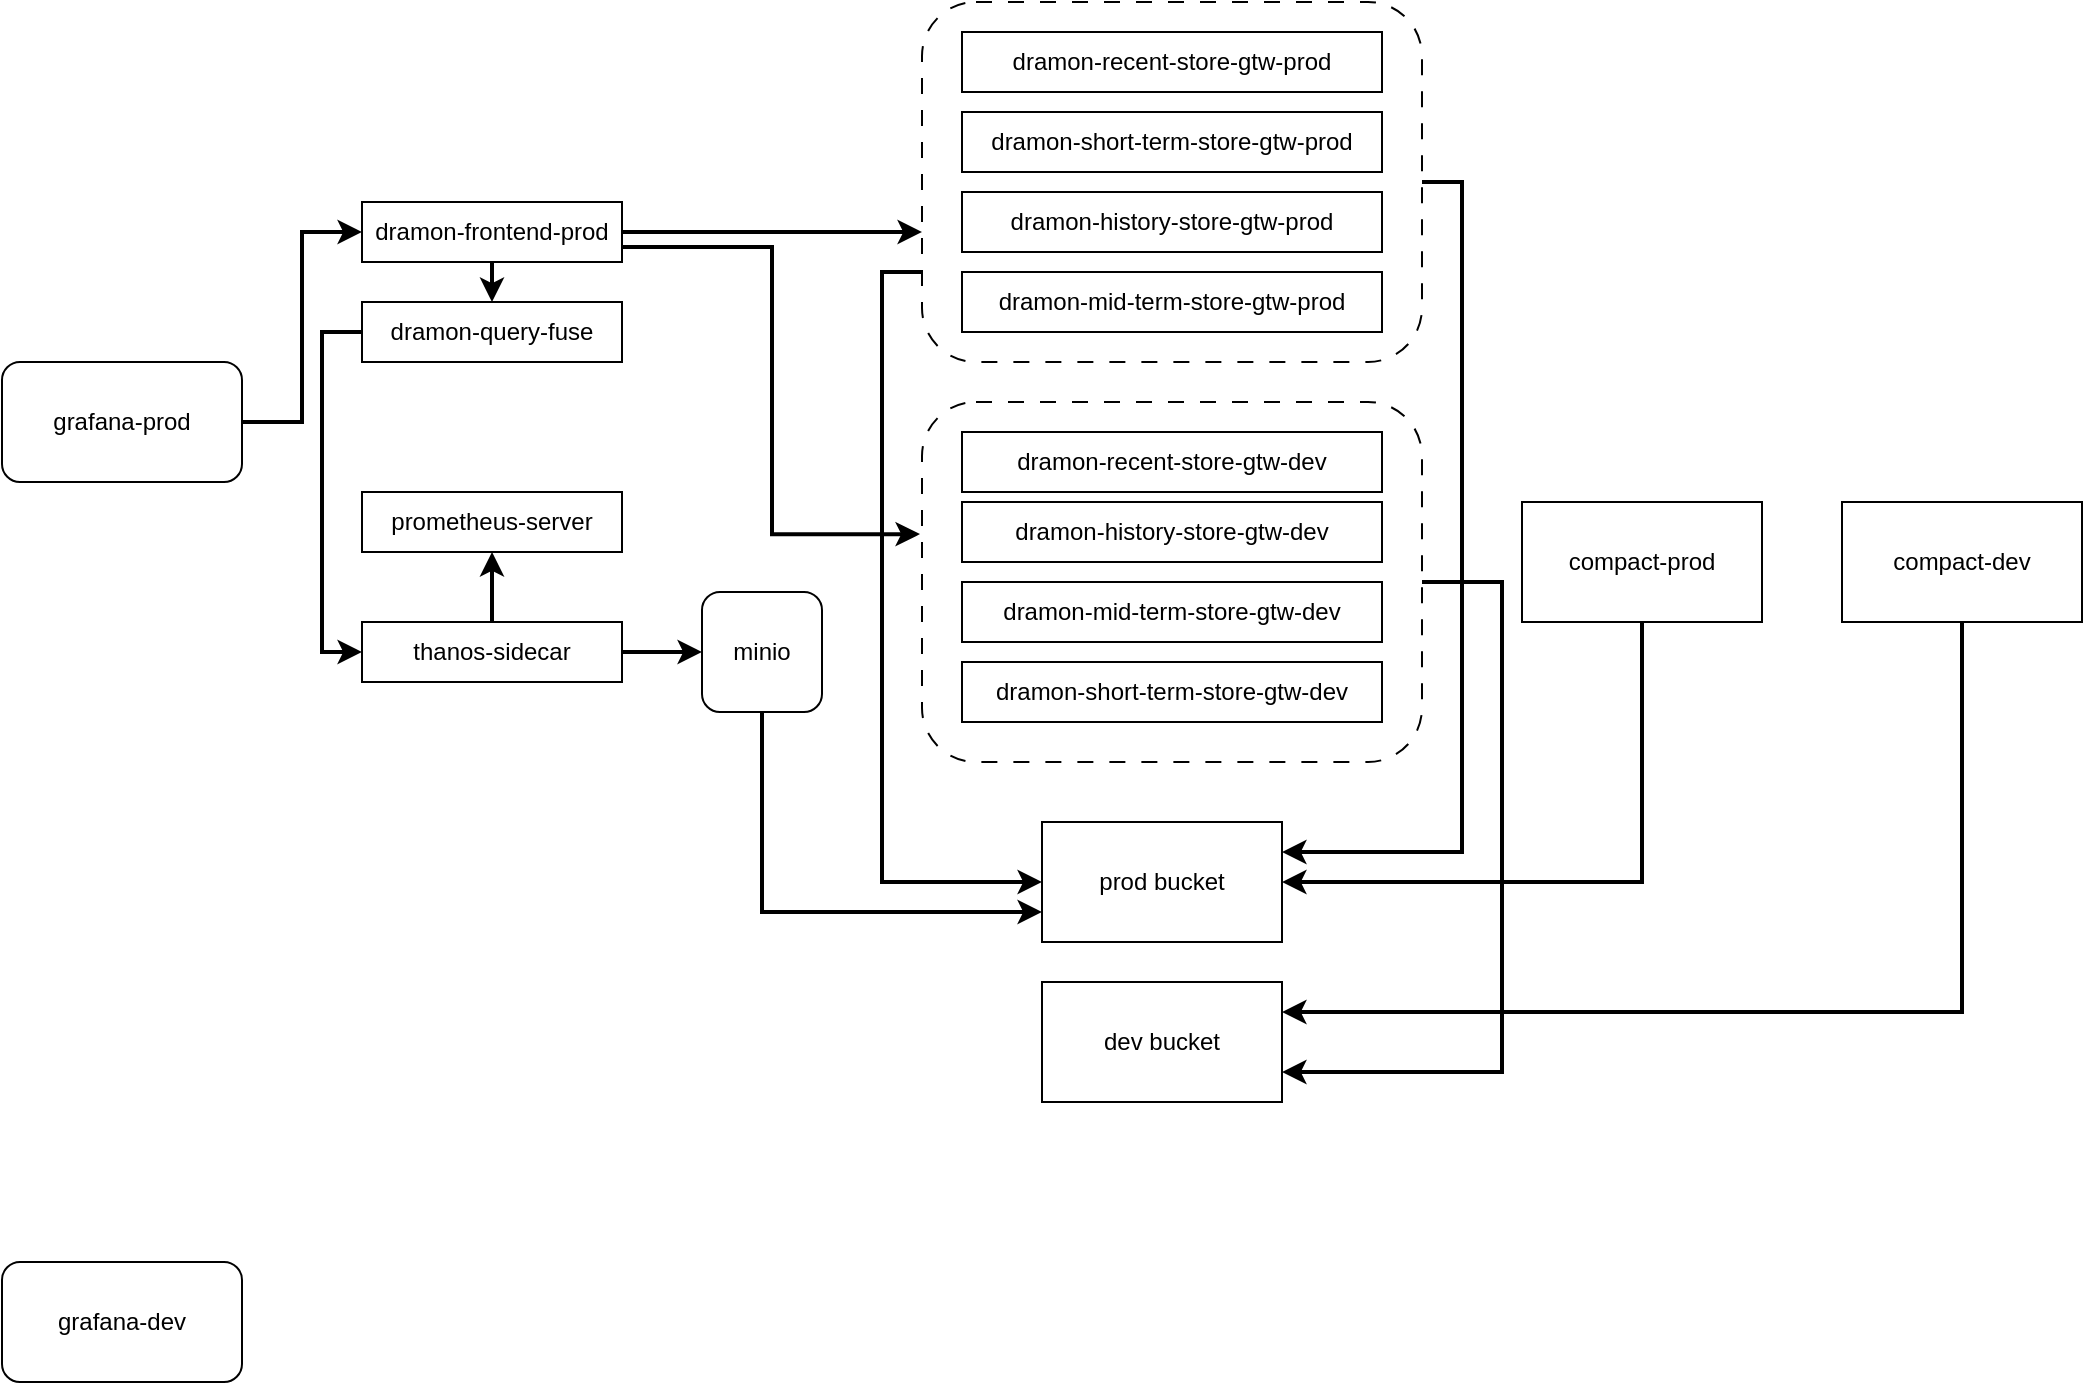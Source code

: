 <mxfile version="21.2.1" type="github">
  <diagram name="Page-1" id="c7558073-3199-34d8-9f00-42111426c3f3">
    <mxGraphModel dx="880" dy="452" grid="1" gridSize="10" guides="1" tooltips="1" connect="1" arrows="1" fold="1" page="1" pageScale="1" pageWidth="826" pageHeight="1169" background="none" math="0" shadow="0">
      <root>
        <mxCell id="0" />
        <mxCell id="1" parent="0" />
        <mxCell id="u2j_IW3laRriKSuZbmPG-135" style="edgeStyle=orthogonalEdgeStyle;rounded=0;orthogonalLoop=1;jettySize=auto;html=1;exitX=1;exitY=0.5;exitDx=0;exitDy=0;entryX=1;entryY=0.75;entryDx=0;entryDy=0;strokeWidth=2;" edge="1" parent="1" source="u2j_IW3laRriKSuZbmPG-108" target="u2j_IW3laRriKSuZbmPG-121">
          <mxGeometry relative="1" as="geometry">
            <Array as="points">
              <mxPoint x="760" y="660" />
              <mxPoint x="760" y="905" />
            </Array>
          </mxGeometry>
        </mxCell>
        <mxCell id="u2j_IW3laRriKSuZbmPG-108" value="" style="rounded=1;whiteSpace=wrap;html=1;dashed=1;dashPattern=8 8;" vertex="1" parent="1">
          <mxGeometry x="470" y="570" width="250" height="180" as="geometry" />
        </mxCell>
        <mxCell id="u2j_IW3laRriKSuZbmPG-122" style="edgeStyle=orthogonalEdgeStyle;rounded=0;orthogonalLoop=1;jettySize=auto;html=1;exitX=0;exitY=0.75;exitDx=0;exitDy=0;entryX=0;entryY=0.5;entryDx=0;entryDy=0;strokeWidth=2;" edge="1" parent="1" source="u2j_IW3laRriKSuZbmPG-106" target="u2j_IW3laRriKSuZbmPG-120">
          <mxGeometry relative="1" as="geometry" />
        </mxCell>
        <mxCell id="u2j_IW3laRriKSuZbmPG-134" style="edgeStyle=orthogonalEdgeStyle;rounded=0;orthogonalLoop=1;jettySize=auto;html=1;exitX=1;exitY=0.5;exitDx=0;exitDy=0;entryX=1;entryY=0.25;entryDx=0;entryDy=0;strokeWidth=2;" edge="1" parent="1" source="u2j_IW3laRriKSuZbmPG-106" target="u2j_IW3laRriKSuZbmPG-120">
          <mxGeometry relative="1" as="geometry" />
        </mxCell>
        <mxCell id="u2j_IW3laRriKSuZbmPG-106" value="" style="rounded=1;whiteSpace=wrap;html=1;dashed=1;dashPattern=8 8;" vertex="1" parent="1">
          <mxGeometry x="470" y="370" width="250" height="180" as="geometry" />
        </mxCell>
        <mxCell id="u2j_IW3laRriKSuZbmPG-115" style="edgeStyle=orthogonalEdgeStyle;rounded=0;orthogonalLoop=1;jettySize=auto;html=1;exitX=1;exitY=0.5;exitDx=0;exitDy=0;entryX=0;entryY=0.5;entryDx=0;entryDy=0;strokeWidth=2;" edge="1" parent="1" source="u2j_IW3laRriKSuZbmPG-96" target="u2j_IW3laRriKSuZbmPG-110">
          <mxGeometry relative="1" as="geometry" />
        </mxCell>
        <mxCell id="u2j_IW3laRriKSuZbmPG-96" value="grafana-prod" style="rounded=1;whiteSpace=wrap;html=1;" vertex="1" parent="1">
          <mxGeometry x="10" y="550" width="120" height="60" as="geometry" />
        </mxCell>
        <mxCell id="u2j_IW3laRriKSuZbmPG-97" value="grafana-dev" style="rounded=1;whiteSpace=wrap;html=1;" vertex="1" parent="1">
          <mxGeometry x="10" y="1000" width="120" height="60" as="geometry" />
        </mxCell>
        <mxCell id="u2j_IW3laRriKSuZbmPG-98" value="dramon-history-store-gtw-prod" style="rounded=0;whiteSpace=wrap;html=1;" vertex="1" parent="1">
          <mxGeometry x="490" y="465" width="210" height="30" as="geometry" />
        </mxCell>
        <mxCell id="u2j_IW3laRriKSuZbmPG-99" value="dramon-short-term-store-gtw-prod" style="rounded=0;whiteSpace=wrap;html=1;" vertex="1" parent="1">
          <mxGeometry x="490" y="425" width="210" height="30" as="geometry" />
        </mxCell>
        <mxCell id="u2j_IW3laRriKSuZbmPG-100" value="dramon-recent-store-gtw-prod" style="rounded=0;whiteSpace=wrap;html=1;" vertex="1" parent="1">
          <mxGeometry x="490" y="385" width="210" height="30" as="geometry" />
        </mxCell>
        <mxCell id="u2j_IW3laRriKSuZbmPG-101" value="dramon-mid-term-store-gtw-prod" style="rounded=0;whiteSpace=wrap;html=1;" vertex="1" parent="1">
          <mxGeometry x="490" y="505" width="210" height="30" as="geometry" />
        </mxCell>
        <mxCell id="u2j_IW3laRriKSuZbmPG-102" value="dramon-recent-store-gtw-dev" style="rounded=0;whiteSpace=wrap;html=1;" vertex="1" parent="1">
          <mxGeometry x="490" y="585" width="210" height="30" as="geometry" />
        </mxCell>
        <mxCell id="u2j_IW3laRriKSuZbmPG-103" value="dramon-history-store-gtw-dev" style="rounded=0;whiteSpace=wrap;html=1;" vertex="1" parent="1">
          <mxGeometry x="490" y="620" width="210" height="30" as="geometry" />
        </mxCell>
        <mxCell id="u2j_IW3laRriKSuZbmPG-104" value="dramon-mid-term-store-gtw-dev" style="rounded=0;whiteSpace=wrap;html=1;" vertex="1" parent="1">
          <mxGeometry x="490" y="660" width="210" height="30" as="geometry" />
        </mxCell>
        <mxCell id="u2j_IW3laRriKSuZbmPG-105" value="dramon-short-term-store-gtw-dev" style="rounded=0;whiteSpace=wrap;html=1;" vertex="1" parent="1">
          <mxGeometry x="490" y="700" width="210" height="30" as="geometry" />
        </mxCell>
        <mxCell id="u2j_IW3laRriKSuZbmPG-133" style="edgeStyle=orthogonalEdgeStyle;rounded=0;orthogonalLoop=1;jettySize=auto;html=1;exitX=0.5;exitY=1;exitDx=0;exitDy=0;entryX=0;entryY=0.75;entryDx=0;entryDy=0;strokeWidth=2;" edge="1" parent="1" source="u2j_IW3laRriKSuZbmPG-109" target="u2j_IW3laRriKSuZbmPG-120">
          <mxGeometry relative="1" as="geometry" />
        </mxCell>
        <mxCell id="u2j_IW3laRriKSuZbmPG-109" value="minio" style="rounded=1;whiteSpace=wrap;html=1;" vertex="1" parent="1">
          <mxGeometry x="360" y="665" width="60" height="60" as="geometry" />
        </mxCell>
        <mxCell id="u2j_IW3laRriKSuZbmPG-116" style="edgeStyle=orthogonalEdgeStyle;rounded=0;orthogonalLoop=1;jettySize=auto;html=1;exitX=1;exitY=0.5;exitDx=0;exitDy=0;entryX=0;entryY=0.639;entryDx=0;entryDy=0;entryPerimeter=0;strokeWidth=2;" edge="1" parent="1" source="u2j_IW3laRriKSuZbmPG-110" target="u2j_IW3laRriKSuZbmPG-106">
          <mxGeometry relative="1" as="geometry" />
        </mxCell>
        <mxCell id="u2j_IW3laRriKSuZbmPG-119" style="edgeStyle=orthogonalEdgeStyle;rounded=0;orthogonalLoop=1;jettySize=auto;html=1;exitX=1;exitY=0.75;exitDx=0;exitDy=0;entryX=-0.004;entryY=0.367;entryDx=0;entryDy=0;entryPerimeter=0;strokeWidth=2;" edge="1" parent="1" source="u2j_IW3laRriKSuZbmPG-110" target="u2j_IW3laRriKSuZbmPG-108">
          <mxGeometry relative="1" as="geometry" />
        </mxCell>
        <mxCell id="u2j_IW3laRriKSuZbmPG-127" style="edgeStyle=orthogonalEdgeStyle;rounded=0;orthogonalLoop=1;jettySize=auto;html=1;exitX=0.5;exitY=1;exitDx=0;exitDy=0;entryX=0.5;entryY=0;entryDx=0;entryDy=0;strokeWidth=2;" edge="1" parent="1" source="u2j_IW3laRriKSuZbmPG-110" target="u2j_IW3laRriKSuZbmPG-111">
          <mxGeometry relative="1" as="geometry" />
        </mxCell>
        <mxCell id="u2j_IW3laRriKSuZbmPG-110" value="dramon-frontend-prod" style="rounded=0;whiteSpace=wrap;html=1;" vertex="1" parent="1">
          <mxGeometry x="190" y="470" width="130" height="30" as="geometry" />
        </mxCell>
        <mxCell id="u2j_IW3laRriKSuZbmPG-128" style="edgeStyle=orthogonalEdgeStyle;rounded=0;orthogonalLoop=1;jettySize=auto;html=1;exitX=0;exitY=0.5;exitDx=0;exitDy=0;entryX=0;entryY=0.5;entryDx=0;entryDy=0;strokeWidth=2;" edge="1" parent="1" source="u2j_IW3laRriKSuZbmPG-111" target="u2j_IW3laRriKSuZbmPG-113">
          <mxGeometry relative="1" as="geometry" />
        </mxCell>
        <mxCell id="u2j_IW3laRriKSuZbmPG-111" value="dramon-query-fuse" style="rounded=0;whiteSpace=wrap;html=1;" vertex="1" parent="1">
          <mxGeometry x="190" y="520" width="130" height="30" as="geometry" />
        </mxCell>
        <mxCell id="u2j_IW3laRriKSuZbmPG-112" value="&lt;p style=&quot;margin-top: 0pt; margin-bottom: 0pt; margin-left: 0in; direction: ltr; unicode-bidi: embed; word-break: normal;&quot;&gt;prometheus-server&lt;/p&gt;" style="rounded=0;whiteSpace=wrap;html=1;" vertex="1" parent="1">
          <mxGeometry x="190" y="615" width="130" height="30" as="geometry" />
        </mxCell>
        <mxCell id="u2j_IW3laRriKSuZbmPG-129" style="edgeStyle=orthogonalEdgeStyle;rounded=0;orthogonalLoop=1;jettySize=auto;html=1;exitX=0.5;exitY=0;exitDx=0;exitDy=0;entryX=0.5;entryY=1;entryDx=0;entryDy=0;strokeWidth=2;" edge="1" parent="1" source="u2j_IW3laRriKSuZbmPG-113" target="u2j_IW3laRriKSuZbmPG-112">
          <mxGeometry relative="1" as="geometry" />
        </mxCell>
        <mxCell id="u2j_IW3laRriKSuZbmPG-132" style="edgeStyle=orthogonalEdgeStyle;rounded=0;orthogonalLoop=1;jettySize=auto;html=1;exitX=1;exitY=0.5;exitDx=0;exitDy=0;entryX=0;entryY=0.5;entryDx=0;entryDy=0;strokeWidth=2;" edge="1" parent="1" source="u2j_IW3laRriKSuZbmPG-113" target="u2j_IW3laRriKSuZbmPG-109">
          <mxGeometry relative="1" as="geometry" />
        </mxCell>
        <mxCell id="u2j_IW3laRriKSuZbmPG-113" value="&lt;p style=&quot;margin-top: 0pt; margin-bottom: 0pt; margin-left: 0in; direction: ltr; unicode-bidi: embed; word-break: normal;&quot;&gt;thanos-sidecar&lt;/p&gt;" style="rounded=0;whiteSpace=wrap;html=1;" vertex="1" parent="1">
          <mxGeometry x="190" y="680" width="130" height="30" as="geometry" />
        </mxCell>
        <mxCell id="u2j_IW3laRriKSuZbmPG-120" value="prod&amp;nbsp;bucket" style="rounded=0;whiteSpace=wrap;html=1;" vertex="1" parent="1">
          <mxGeometry x="530" y="780" width="120" height="60" as="geometry" />
        </mxCell>
        <mxCell id="u2j_IW3laRriKSuZbmPG-121" value="dev bucket" style="rounded=0;whiteSpace=wrap;html=1;" vertex="1" parent="1">
          <mxGeometry x="530" y="860" width="120" height="60" as="geometry" />
        </mxCell>
        <mxCell id="u2j_IW3laRriKSuZbmPG-125" style="edgeStyle=orthogonalEdgeStyle;rounded=0;orthogonalLoop=1;jettySize=auto;html=1;exitX=0.5;exitY=1;exitDx=0;exitDy=0;entryX=1;entryY=0.5;entryDx=0;entryDy=0;strokeWidth=2;" edge="1" parent="1" source="u2j_IW3laRriKSuZbmPG-123" target="u2j_IW3laRriKSuZbmPG-120">
          <mxGeometry relative="1" as="geometry" />
        </mxCell>
        <mxCell id="u2j_IW3laRriKSuZbmPG-123" value="&lt;p style=&quot;margin-top: 0pt; margin-bottom: 0pt; margin-left: 0in; direction: ltr; unicode-bidi: embed; word-break: normal;&quot;&gt;compact-prod&lt;/p&gt;" style="rounded=0;whiteSpace=wrap;html=1;" vertex="1" parent="1">
          <mxGeometry x="770" y="620" width="120" height="60" as="geometry" />
        </mxCell>
        <mxCell id="u2j_IW3laRriKSuZbmPG-126" style="edgeStyle=orthogonalEdgeStyle;rounded=0;orthogonalLoop=1;jettySize=auto;html=1;exitX=0.5;exitY=1;exitDx=0;exitDy=0;entryX=1;entryY=0.25;entryDx=0;entryDy=0;strokeWidth=2;" edge="1" parent="1" source="u2j_IW3laRriKSuZbmPG-124" target="u2j_IW3laRriKSuZbmPG-121">
          <mxGeometry relative="1" as="geometry" />
        </mxCell>
        <mxCell id="u2j_IW3laRriKSuZbmPG-124" value="&lt;p style=&quot;margin-top: 0pt; margin-bottom: 0pt; margin-left: 0in; direction: ltr; unicode-bidi: embed; word-break: normal;&quot;&gt;compact-dev&lt;/p&gt;" style="rounded=0;whiteSpace=wrap;html=1;" vertex="1" parent="1">
          <mxGeometry x="930" y="620" width="120" height="60" as="geometry" />
        </mxCell>
      </root>
    </mxGraphModel>
  </diagram>
</mxfile>
